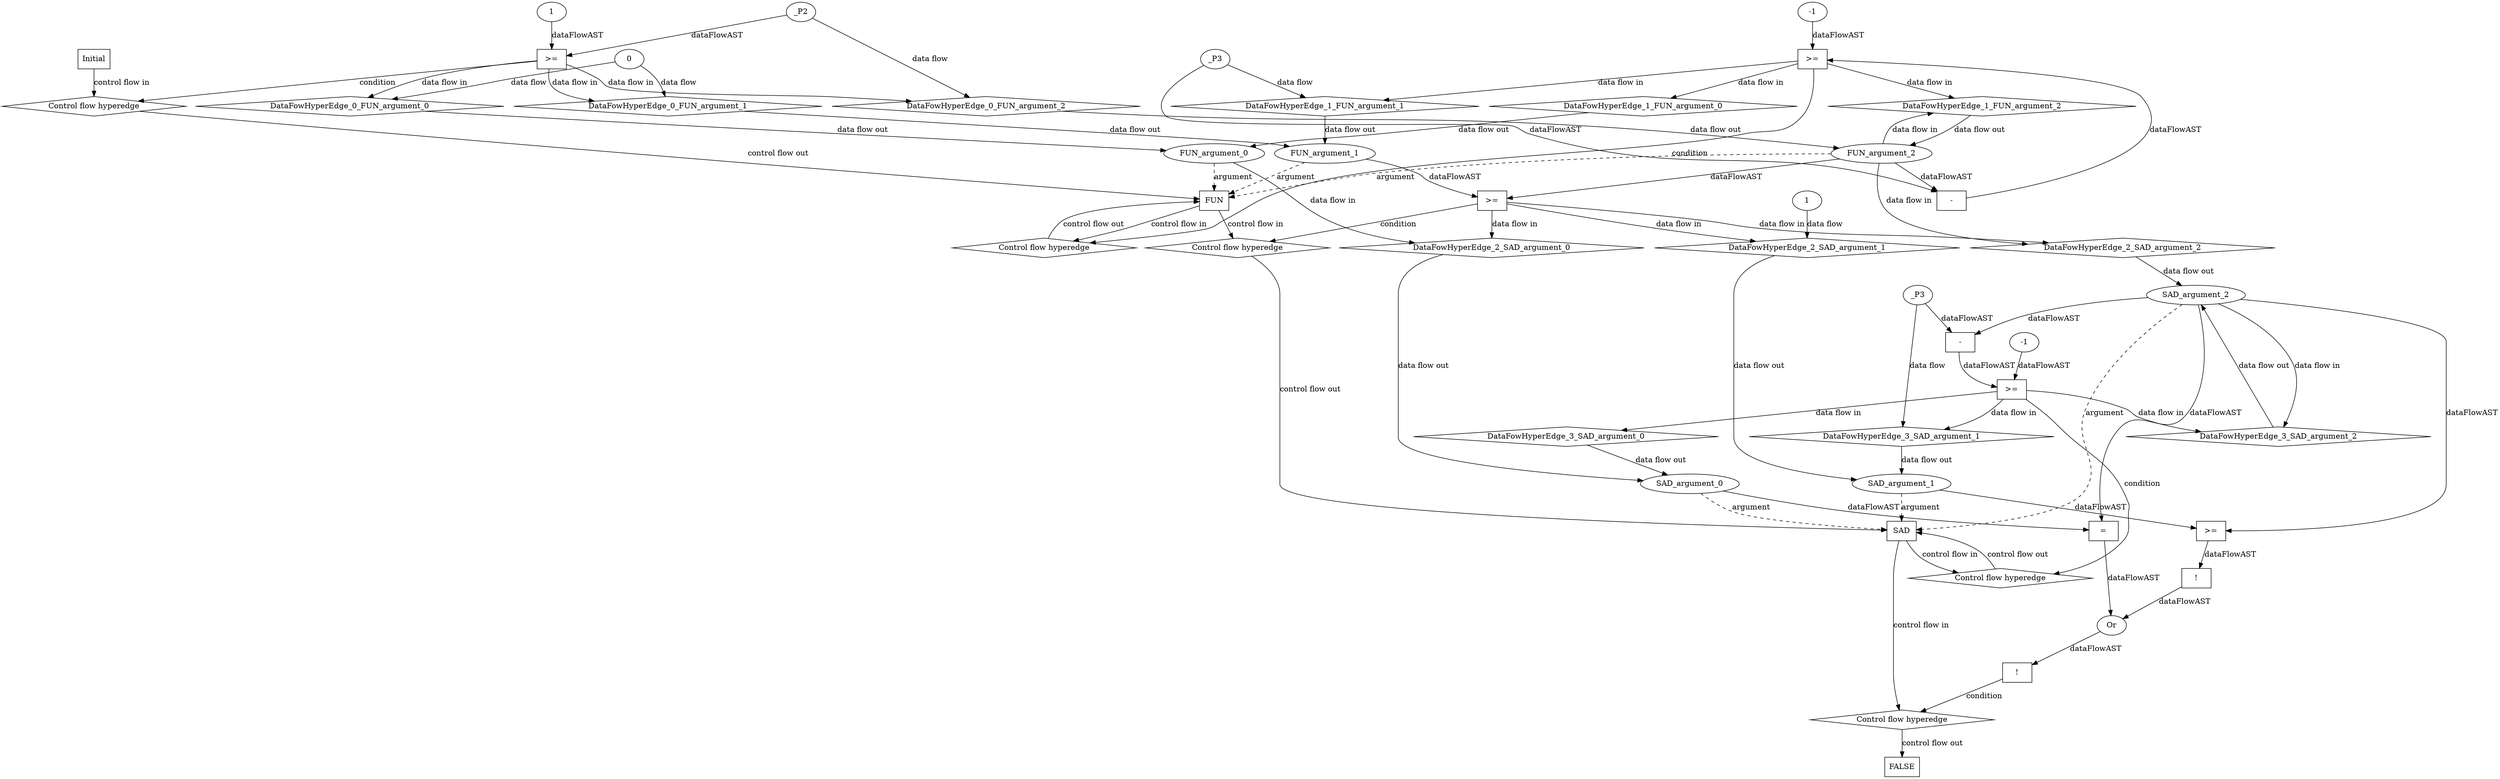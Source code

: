 digraph dag {
"FUN" [label="FUN" nodeName="FUN" class=cfn  shape="rect"];
"SAD" [label="SAD" nodeName="SAD" class=cfn  shape="rect"];
FALSE [label="FALSE" nodeName=FALSE class=cfn  shape="rect"];
Initial [label="Initial" nodeName=Initial class=cfn  shape="rect"];
ControlFowHyperEdge_0 [label="Control flow hyperedge" nodeName=ControlFowHyperEdge_0 class=controlFlowHyperEdge shape="diamond"];
"Initial" -> ControlFowHyperEdge_0 [label="control flow in"]
ControlFowHyperEdge_0 -> "FUN" [label="control flow out"]
ControlFowHyperEdge_1 [label="Control flow hyperedge" nodeName=ControlFowHyperEdge_1 class=controlFlowHyperEdge shape="diamond"];
"FUN" -> ControlFowHyperEdge_1 [label="control flow in"]
ControlFowHyperEdge_1 -> "FUN" [label="control flow out"]
ControlFowHyperEdge_2 [label="Control flow hyperedge" nodeName=ControlFowHyperEdge_2 class=controlFlowHyperEdge shape="diamond"];
"FUN" -> ControlFowHyperEdge_2 [label="control flow in"]
ControlFowHyperEdge_2 -> "SAD" [label="control flow out"]
ControlFowHyperEdge_3 [label="Control flow hyperedge" nodeName=ControlFowHyperEdge_3 class=controlFlowHyperEdge shape="diamond"];
"SAD" -> ControlFowHyperEdge_3 [label="control flow in"]
ControlFowHyperEdge_3 -> "SAD" [label="control flow out"]
ControlFowHyperEdge_4 [label="Control flow hyperedge" nodeName=ControlFowHyperEdge_4 class=controlFlowHyperEdge shape="diamond"];
"SAD" -> ControlFowHyperEdge_4 [label="control flow in"]
ControlFowHyperEdge_4 -> "FALSE" [label="control flow out"]
"FUN_argument_0" [label="FUN_argument_0" nodeName=argument0 class=argument  head="FUN" shape="oval"];
"FUN_argument_0" -> "FUN"[label="argument" style="dashed"]
"FUN_argument_1" [label="FUN_argument_1" nodeName=argument1 class=argument  head="FUN" shape="oval"];
"FUN_argument_1" -> "FUN"[label="argument" style="dashed"]
"FUN_argument_2" [label="FUN_argument_2" nodeName=argument2 class=argument  head="FUN" shape="oval"];
"FUN_argument_2" -> "FUN"[label="argument" style="dashed"]
"SAD_argument_0" [label="SAD_argument_0" nodeName=argument0 class=argument  head="SAD" shape="oval"];
"SAD_argument_0" -> "SAD"[label="argument" style="dashed"]
"SAD_argument_1" [label="SAD_argument_1" nodeName=argument1 class=argument  head="SAD" shape="oval"];
"SAD_argument_1" -> "SAD"[label="argument" style="dashed"]
"SAD_argument_2" [label="SAD_argument_2" nodeName=argument2 class=argument  head="SAD" shape="oval"];
"SAD_argument_2" -> "SAD"[label="argument" style="dashed"]

"xxxFUN___Initial_0xxxguard_0_node_0" [label=">=" nodeName="xxxFUN___Initial_0xxxguard_0_node_0" class=Operator  shape="rect"];
"xxxFUN___Initial_0xxxguard_0_node_2" [label="1" nodeName="xxxFUN___Initial_0xxxguard_0_node_2" class=Literal ];
"xxxFUN___Initial_0xxxdataFlow2_node_0" -> "xxxFUN___Initial_0xxxguard_0_node_0"[label="dataFlowAST"]
"xxxFUN___Initial_0xxxguard_0_node_2" -> "xxxFUN___Initial_0xxxguard_0_node_0"[label="dataFlowAST"]

"xxxFUN___Initial_0xxxguard_0_node_0" -> "ControlFowHyperEdge_0" [label="condition"];
"xxxFUN___Initial_0xxxdataFlow_0_node_0" [label="0" nodeName="xxxFUN___Initial_0xxxdataFlow_0_node_0" class=Literal ];

"xxxFUN___Initial_0xxxdataFlow_0_node_0" -> "DataFowHyperEdge_0_FUN_argument_0" [label="data flow"];

"xxxFUN___Initial_0xxxdataFlow_0_node_0" -> "DataFowHyperEdge_0_FUN_argument_1" [label="data flow"];
"xxxFUN___Initial_0xxxdataFlow2_node_0" [label="_P2" nodeName="xxxFUN___Initial_0xxxdataFlow2_node_0" class=Constant ];

"xxxFUN___Initial_0xxxdataFlow2_node_0" -> "DataFowHyperEdge_0_FUN_argument_2" [label="data flow"];
"xxxFUN___FUN_1xxxguard_0_node_0" [label=">=" nodeName="xxxFUN___FUN_1xxxguard_0_node_0" class=Operator  shape="rect"];
"xxxFUN___FUN_1xxxguard_0_node_1" [label="-" nodeName="xxxFUN___FUN_1xxxguard_0_node_1" class= Operator shape="rect"];
"xxxFUN___FUN_1xxxguard_0_node_4" [label="-1" nodeName="xxxFUN___FUN_1xxxguard_0_node_4" class=Literal ];
"xxxFUN___FUN_1xxxguard_0_node_1" -> "xxxFUN___FUN_1xxxguard_0_node_0"[label="dataFlowAST"]
"xxxFUN___FUN_1xxxguard_0_node_4" -> "xxxFUN___FUN_1xxxguard_0_node_0"[label="dataFlowAST"]
"FUN_argument_2" -> "xxxFUN___FUN_1xxxguard_0_node_1"[label="dataFlowAST"]
"xxxFUN___FUN_1xxxdataFlow_0_node_0" -> "xxxFUN___FUN_1xxxguard_0_node_1"[label="dataFlowAST"]

"xxxFUN___FUN_1xxxguard_0_node_0" -> "ControlFowHyperEdge_1" [label="condition"];
"xxxFUN___FUN_1xxxdataFlow_0_node_0" [label="_P3" nodeName="xxxFUN___FUN_1xxxdataFlow_0_node_0" class=Constant ];

"xxxFUN___FUN_1xxxdataFlow_0_node_0" -> "DataFowHyperEdge_1_FUN_argument_1" [label="data flow"];
"xxxSAD___FUN_2xxxguard_0_node_0" [label=">=" nodeName="xxxSAD___FUN_2xxxguard_0_node_0" class=Operator  shape="rect"];
"FUN_argument_1" -> "xxxSAD___FUN_2xxxguard_0_node_0"[label="dataFlowAST"]
"FUN_argument_2" -> "xxxSAD___FUN_2xxxguard_0_node_0"[label="dataFlowAST"]

"xxxSAD___FUN_2xxxguard_0_node_0" -> "ControlFowHyperEdge_2" [label="condition"];
"xxxSAD___FUN_2xxxdataFlow_0_node_0" [label="1" nodeName="xxxSAD___FUN_2xxxdataFlow_0_node_0" class=Literal ];

"xxxSAD___FUN_2xxxdataFlow_0_node_0" -> "DataFowHyperEdge_2_SAD_argument_1" [label="data flow"];
"xxxSAD___SAD_3xxxguard_0_node_0" [label=">=" nodeName="xxxSAD___SAD_3xxxguard_0_node_0" class=Operator  shape="rect"];
"xxxSAD___SAD_3xxxguard_0_node_1" [label="-" nodeName="xxxSAD___SAD_3xxxguard_0_node_1" class= Operator shape="rect"];
"xxxSAD___SAD_3xxxguard_0_node_4" [label="-1" nodeName="xxxSAD___SAD_3xxxguard_0_node_4" class=Literal ];
"xxxSAD___SAD_3xxxguard_0_node_1" -> "xxxSAD___SAD_3xxxguard_0_node_0"[label="dataFlowAST"]
"xxxSAD___SAD_3xxxguard_0_node_4" -> "xxxSAD___SAD_3xxxguard_0_node_0"[label="dataFlowAST"]
"SAD_argument_2" -> "xxxSAD___SAD_3xxxguard_0_node_1"[label="dataFlowAST"]
"xxxSAD___SAD_3xxxdataFlow_0_node_0" -> "xxxSAD___SAD_3xxxguard_0_node_1"[label="dataFlowAST"]

"xxxSAD___SAD_3xxxguard_0_node_0" -> "ControlFowHyperEdge_3" [label="condition"];
"xxxSAD___SAD_3xxxdataFlow_0_node_0" [label="_P3" nodeName="xxxSAD___SAD_3xxxdataFlow_0_node_0" class=Constant ];

"xxxSAD___SAD_3xxxdataFlow_0_node_0" -> "DataFowHyperEdge_3_SAD_argument_1" [label="data flow"];
"xxxFALSE___SAD_4xxxguard_0_node_0" [label="!" nodeName="xxxFALSE___SAD_4xxxguard_0_node_0" class=Operator shape="rect"];
"xxxFALSE___SAD_4xxxguard_0_node_1" [label="Or" nodeName="xxxFALSE___SAD_4xxxguard_0_node_1" class=Operator ];
"xxxFALSE___SAD_4xxxguard_0_node_2" [label="=" nodeName="xxxFALSE___SAD_4xxxguard_0_node_2" class=Operator  shape="rect"];
"xxxFALSE___SAD_4xxxguard_0_node_5" [label="!" nodeName="xxxFALSE___SAD_4xxxguard_0_node_5" class=Operator shape="rect"];
"xxxFALSE___SAD_4xxxguard_0_node_6" [label=">=" nodeName="xxxFALSE___SAD_4xxxguard_0_node_6" class=Operator  shape="rect"];
"xxxFALSE___SAD_4xxxguard_0_node_1" -> "xxxFALSE___SAD_4xxxguard_0_node_0"[label="dataFlowAST"]
"xxxFALSE___SAD_4xxxguard_0_node_2" -> "xxxFALSE___SAD_4xxxguard_0_node_1"[label="dataFlowAST"]
"xxxFALSE___SAD_4xxxguard_0_node_5" -> "xxxFALSE___SAD_4xxxguard_0_node_1"[label="dataFlowAST"]
"SAD_argument_0" -> "xxxFALSE___SAD_4xxxguard_0_node_2"[label="dataFlowAST"]
"SAD_argument_2" -> "xxxFALSE___SAD_4xxxguard_0_node_2"[label="dataFlowAST"]
"xxxFALSE___SAD_4xxxguard_0_node_6" -> "xxxFALSE___SAD_4xxxguard_0_node_5"[label="dataFlowAST"]
"SAD_argument_1" -> "xxxFALSE___SAD_4xxxguard_0_node_6"[label="dataFlowAST"]
"SAD_argument_2" -> "xxxFALSE___SAD_4xxxguard_0_node_6"[label="dataFlowAST"]

"xxxFALSE___SAD_4xxxguard_0_node_0" -> "ControlFowHyperEdge_4" [label="condition"];
"DataFowHyperEdge_0_FUN_argument_0" [label="DataFowHyperEdge_0_FUN_argument_0" nodeName="DataFowHyperEdge_0_FUN_argument_0" class=DataFlowHyperedge shape="diamond"];
"DataFowHyperEdge_0_FUN_argument_0" -> "FUN_argument_0"[label="data flow out"]
"xxxFUN___Initial_0xxxguard_0_node_0" -> "DataFowHyperEdge_0_FUN_argument_0"[label="data flow in"]
"DataFowHyperEdge_0_FUN_argument_1" [label="DataFowHyperEdge_0_FUN_argument_1" nodeName="DataFowHyperEdge_0_FUN_argument_1" class=DataFlowHyperedge shape="diamond"];
"DataFowHyperEdge_0_FUN_argument_1" -> "FUN_argument_1"[label="data flow out"]
"xxxFUN___Initial_0xxxguard_0_node_0" -> "DataFowHyperEdge_0_FUN_argument_1"[label="data flow in"]
"DataFowHyperEdge_0_FUN_argument_2" [label="DataFowHyperEdge_0_FUN_argument_2" nodeName="DataFowHyperEdge_0_FUN_argument_2" class=DataFlowHyperedge shape="diamond"];
"DataFowHyperEdge_0_FUN_argument_2" -> "FUN_argument_2"[label="data flow out"]
"xxxFUN___Initial_0xxxguard_0_node_0" -> "DataFowHyperEdge_0_FUN_argument_2"[label="data flow in"]
"DataFowHyperEdge_1_FUN_argument_0" [label="DataFowHyperEdge_1_FUN_argument_0" nodeName="DataFowHyperEdge_1_FUN_argument_0" class=DataFlowHyperedge shape="diamond"];
"DataFowHyperEdge_1_FUN_argument_0" -> "FUN_argument_0"[label="data flow out"]
"xxxFUN___FUN_1xxxguard_0_node_0" -> "DataFowHyperEdge_1_FUN_argument_0"[label="data flow in"]
"DataFowHyperEdge_1_FUN_argument_1" [label="DataFowHyperEdge_1_FUN_argument_1" nodeName="DataFowHyperEdge_1_FUN_argument_1" class=DataFlowHyperedge shape="diamond"];
"DataFowHyperEdge_1_FUN_argument_1" -> "FUN_argument_1"[label="data flow out"]
"xxxFUN___FUN_1xxxguard_0_node_0" -> "DataFowHyperEdge_1_FUN_argument_1"[label="data flow in"]
"DataFowHyperEdge_1_FUN_argument_2" [label="DataFowHyperEdge_1_FUN_argument_2" nodeName="DataFowHyperEdge_1_FUN_argument_2" class=DataFlowHyperedge shape="diamond"];
"DataFowHyperEdge_1_FUN_argument_2" -> "FUN_argument_2"[label="data flow out"]
"xxxFUN___FUN_1xxxguard_0_node_0" -> "DataFowHyperEdge_1_FUN_argument_2"[label="data flow in"]
"DataFowHyperEdge_2_SAD_argument_0" [label="DataFowHyperEdge_2_SAD_argument_0" nodeName="DataFowHyperEdge_2_SAD_argument_0" class=DataFlowHyperedge shape="diamond"];
"DataFowHyperEdge_2_SAD_argument_0" -> "SAD_argument_0"[label="data flow out"]
"xxxSAD___FUN_2xxxguard_0_node_0" -> "DataFowHyperEdge_2_SAD_argument_0"[label="data flow in"]
"DataFowHyperEdge_2_SAD_argument_1" [label="DataFowHyperEdge_2_SAD_argument_1" nodeName="DataFowHyperEdge_2_SAD_argument_1" class=DataFlowHyperedge shape="diamond"];
"DataFowHyperEdge_2_SAD_argument_1" -> "SAD_argument_1"[label="data flow out"]
"xxxSAD___FUN_2xxxguard_0_node_0" -> "DataFowHyperEdge_2_SAD_argument_1"[label="data flow in"]
"DataFowHyperEdge_2_SAD_argument_2" [label="DataFowHyperEdge_2_SAD_argument_2" nodeName="DataFowHyperEdge_2_SAD_argument_2" class=DataFlowHyperedge shape="diamond"];
"DataFowHyperEdge_2_SAD_argument_2" -> "SAD_argument_2"[label="data flow out"]
"xxxSAD___FUN_2xxxguard_0_node_0" -> "DataFowHyperEdge_2_SAD_argument_2"[label="data flow in"]
"DataFowHyperEdge_3_SAD_argument_0" [label="DataFowHyperEdge_3_SAD_argument_0" nodeName="DataFowHyperEdge_3_SAD_argument_0" class=DataFlowHyperedge shape="diamond"];
"DataFowHyperEdge_3_SAD_argument_0" -> "SAD_argument_0"[label="data flow out"]
"xxxSAD___SAD_3xxxguard_0_node_0" -> "DataFowHyperEdge_3_SAD_argument_0"[label="data flow in"]
"DataFowHyperEdge_3_SAD_argument_1" [label="DataFowHyperEdge_3_SAD_argument_1" nodeName="DataFowHyperEdge_3_SAD_argument_1" class=DataFlowHyperedge shape="diamond"];
"DataFowHyperEdge_3_SAD_argument_1" -> "SAD_argument_1"[label="data flow out"]
"xxxSAD___SAD_3xxxguard_0_node_0" -> "DataFowHyperEdge_3_SAD_argument_1"[label="data flow in"]
"DataFowHyperEdge_3_SAD_argument_2" [label="DataFowHyperEdge_3_SAD_argument_2" nodeName="DataFowHyperEdge_3_SAD_argument_2" class=DataFlowHyperedge shape="diamond"];
"DataFowHyperEdge_3_SAD_argument_2" -> "SAD_argument_2"[label="data flow out"]
"xxxSAD___SAD_3xxxguard_0_node_0" -> "DataFowHyperEdge_3_SAD_argument_2"[label="data flow in"]
"FUN_argument_2" -> "DataFowHyperEdge_1_FUN_argument_2"[label="data flow in"]
"FUN_argument_0" -> "DataFowHyperEdge_2_SAD_argument_0"[label="data flow in"]
"FUN_argument_2" -> "DataFowHyperEdge_2_SAD_argument_2"[label="data flow in"]
"SAD_argument_2" -> "DataFowHyperEdge_3_SAD_argument_2"[label="data flow in"]




}
